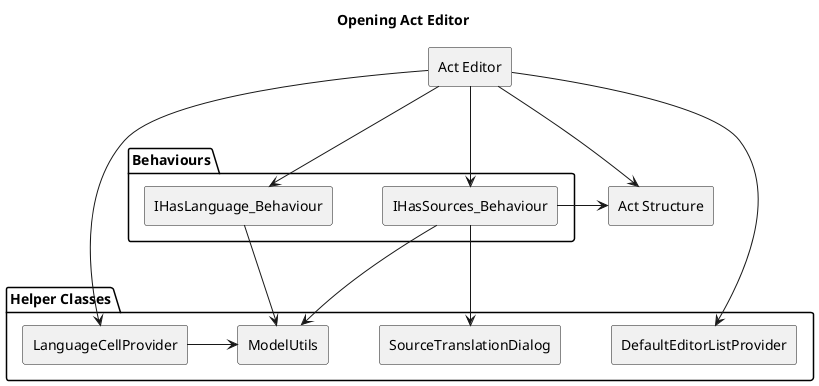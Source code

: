 @startuml Opening Act Editor
title Opening Act Editor
skinparam componentStyle rectangle

skinparam Ranksep 100
skinparam Nodesep 50

package Behaviours{
    component IHasLanguage_Behaviour
    component IHasSources_Behaviour
}



package "Helper Classes"{
    component ModelUtils
    component LanguageCellProvider
    component DefaultEditorListProvider
    component SourceTranslationDialog
}

component "Act Editor" as actEditor
component "Act Structure" as ActStruct

actEditor --> IHasLanguage_Behaviour
actEditor --> LanguageCellProvider
actEditor --> ActStruct
actEditor --> IHasSources_Behaviour
actEditor --> DefaultEditorListProvider
IHasLanguage_Behaviour --> ModelUtils
LanguageCellProvider -> ModelUtils
IHasSources_Behaviour --> ModelUtils
IHasSources_Behaviour -> ActStruct
IHasSources_Behaviour --> SourceTranslationDialog
@enduml